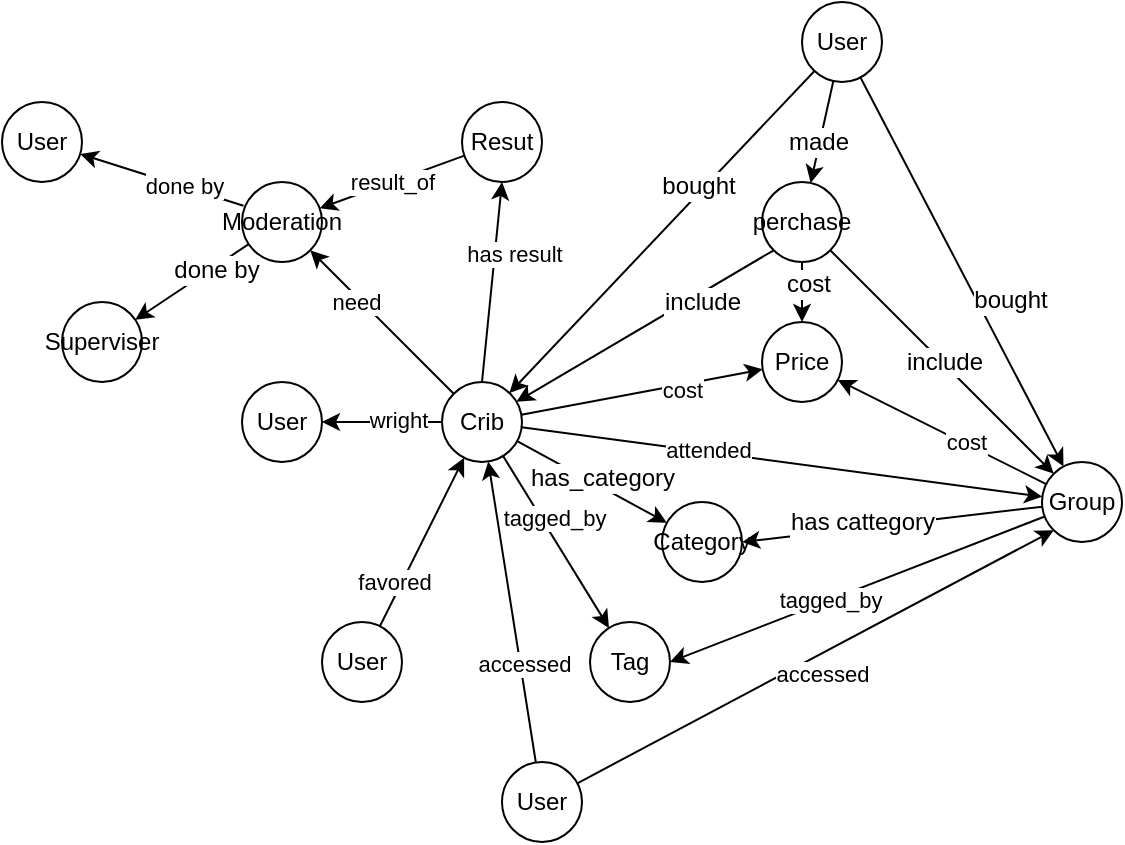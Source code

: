 <mxfile version="17.4.3" type="device"><diagram id="zR4l2o8i28493gO_PZyf" name="Page-1"><mxGraphModel dx="981" dy="1717" grid="1" gridSize="10" guides="1" tooltips="1" connect="1" arrows="1" fold="1" page="1" pageScale="1" pageWidth="827" pageHeight="1169" math="0" shadow="0"><root><mxCell id="0"/><mxCell id="1" parent="0"/><mxCell id="eaGD9ZOTLeyau2KFFFwf-9" style="rounded=0;orthogonalLoop=1;jettySize=auto;html=1;entryX=0.5;entryY=1;entryDx=0;entryDy=0;exitX=0.5;exitY=0;exitDx=0;exitDy=0;" edge="1" parent="1" source="eaGD9ZOTLeyau2KFFFwf-1" target="eaGD9ZOTLeyau2KFFFwf-8"><mxGeometry relative="1" as="geometry"><mxPoint x="329.885" y="185.223" as="sourcePoint"/><mxPoint x="384.118" y="89.998" as="targetPoint"/></mxGeometry></mxCell><mxCell id="eaGD9ZOTLeyau2KFFFwf-10" value="has result" style="edgeLabel;html=1;align=center;verticalAlign=middle;resizable=0;points=[];" vertex="1" connectable="0" parent="eaGD9ZOTLeyau2KFFFwf-9"><mxGeometry x="0.107" y="2" relative="1" as="geometry"><mxPoint x="12" y="-9" as="offset"/></mxGeometry></mxCell><mxCell id="eaGD9ZOTLeyau2KFFFwf-12" value="" style="edgeStyle=none;rounded=0;orthogonalLoop=1;jettySize=auto;html=1;" edge="1" parent="1" source="eaGD9ZOTLeyau2KFFFwf-1" target="eaGD9ZOTLeyau2KFFFwf-11"><mxGeometry relative="1" as="geometry"/></mxCell><mxCell id="eaGD9ZOTLeyau2KFFFwf-13" value="attended" style="edgeLabel;html=1;align=center;verticalAlign=middle;resizable=0;points=[];" vertex="1" connectable="0" parent="eaGD9ZOTLeyau2KFFFwf-12"><mxGeometry x="-0.368" y="1" relative="1" as="geometry"><mxPoint x="11" y="1" as="offset"/></mxGeometry></mxCell><mxCell id="eaGD9ZOTLeyau2KFFFwf-18" value="&lt;span style=&quot;color: rgb(0 , 0 , 0) ; font-family: &amp;#34;helvetica&amp;#34; ; font-size: 11px ; font-style: normal ; font-weight: 400 ; letter-spacing: normal ; text-align: center ; text-indent: 0px ; text-transform: none ; word-spacing: 0px ; background-color: rgb(255 , 255 , 255) ; display: inline ; float: none&quot;&gt;result_of&lt;/span&gt;" style="edgeStyle=none;rounded=0;orthogonalLoop=1;jettySize=auto;html=1;" edge="1" parent="1" source="eaGD9ZOTLeyau2KFFFwf-8" target="eaGD9ZOTLeyau2KFFFwf-31"><mxGeometry relative="1" as="geometry"/></mxCell><mxCell id="eaGD9ZOTLeyau2KFFFwf-22" style="edgeStyle=none;rounded=0;orthogonalLoop=1;jettySize=auto;html=1;" edge="1" parent="1" source="eaGD9ZOTLeyau2KFFFwf-1" target="eaGD9ZOTLeyau2KFFFwf-21"><mxGeometry relative="1" as="geometry"/></mxCell><mxCell id="eaGD9ZOTLeyau2KFFFwf-24" value="cost" style="edgeLabel;html=1;align=center;verticalAlign=middle;resizable=0;points=[];" vertex="1" connectable="0" parent="eaGD9ZOTLeyau2KFFFwf-22"><mxGeometry x="0.324" y="-2" relative="1" as="geometry"><mxPoint as="offset"/></mxGeometry></mxCell><mxCell id="eaGD9ZOTLeyau2KFFFwf-32" style="edgeStyle=none;rounded=0;orthogonalLoop=1;jettySize=auto;html=1;" edge="1" parent="1" source="eaGD9ZOTLeyau2KFFFwf-1" target="eaGD9ZOTLeyau2KFFFwf-31"><mxGeometry relative="1" as="geometry"/></mxCell><mxCell id="eaGD9ZOTLeyau2KFFFwf-33" value="need" style="edgeLabel;html=1;align=center;verticalAlign=middle;resizable=0;points=[];" vertex="1" connectable="0" parent="eaGD9ZOTLeyau2KFFFwf-32"><mxGeometry x="0.327" y="2" relative="1" as="geometry"><mxPoint as="offset"/></mxGeometry></mxCell><mxCell id="eaGD9ZOTLeyau2KFFFwf-40" style="edgeStyle=none;rounded=0;orthogonalLoop=1;jettySize=auto;html=1;" edge="1" parent="1" source="eaGD9ZOTLeyau2KFFFwf-1" target="eaGD9ZOTLeyau2KFFFwf-39"><mxGeometry relative="1" as="geometry"/></mxCell><mxCell id="eaGD9ZOTLeyau2KFFFwf-42" value="tagged_by" style="edgeLabel;html=1;align=center;verticalAlign=middle;resizable=0;points=[];" vertex="1" connectable="0" parent="eaGD9ZOTLeyau2KFFFwf-40"><mxGeometry x="-0.453" y="-2" relative="1" as="geometry"><mxPoint x="12" y="6" as="offset"/></mxGeometry></mxCell><mxCell id="eaGD9ZOTLeyau2KFFFwf-47" style="edgeStyle=none;rounded=0;orthogonalLoop=1;jettySize=auto;html=1;fontSize=12;exitX=0;exitY=1;exitDx=0;exitDy=0;" edge="1" parent="1" source="eaGD9ZOTLeyau2KFFFwf-45" target="eaGD9ZOTLeyau2KFFFwf-1"><mxGeometry relative="1" as="geometry"><mxPoint x="400" y="170" as="targetPoint"/></mxGeometry></mxCell><mxCell id="eaGD9ZOTLeyau2KFFFwf-48" value="include" style="edgeLabel;html=1;align=center;verticalAlign=middle;resizable=0;points=[];fontSize=12;" vertex="1" connectable="0" parent="eaGD9ZOTLeyau2KFFFwf-47"><mxGeometry x="-0.237" y="2" relative="1" as="geometry"><mxPoint x="12" y="-5" as="offset"/></mxGeometry></mxCell><mxCell id="eaGD9ZOTLeyau2KFFFwf-64" style="edgeStyle=none;rounded=0;orthogonalLoop=1;jettySize=auto;html=1;fontSize=12;" edge="1" parent="1" source="eaGD9ZOTLeyau2KFFFwf-1" target="eaGD9ZOTLeyau2KFFFwf-63"><mxGeometry relative="1" as="geometry"/></mxCell><mxCell id="eaGD9ZOTLeyau2KFFFwf-67" value="has_category" style="edgeLabel;html=1;align=center;verticalAlign=middle;resizable=0;points=[];fontSize=12;" vertex="1" connectable="0" parent="eaGD9ZOTLeyau2KFFFwf-64"><mxGeometry x="-0.135" y="-1" relative="1" as="geometry"><mxPoint x="10" as="offset"/></mxGeometry></mxCell><mxCell id="eaGD9ZOTLeyau2KFFFwf-1" value="Crib" style="ellipse;whiteSpace=wrap;html=1;aspect=fixed;" vertex="1" parent="1"><mxGeometry x="300" y="180" width="40" height="40" as="geometry"/></mxCell><mxCell id="eaGD9ZOTLeyau2KFFFwf-29" style="edgeStyle=none;rounded=0;orthogonalLoop=1;jettySize=auto;html=1;exitX=0;exitY=0.5;exitDx=0;exitDy=0;" edge="1" parent="1" source="eaGD9ZOTLeyau2KFFFwf-1" target="eaGD9ZOTLeyau2KFFFwf-2"><mxGeometry relative="1" as="geometry"><mxPoint x="210" y="270" as="targetPoint"/></mxGeometry></mxCell><mxCell id="eaGD9ZOTLeyau2KFFFwf-30" value="wright" style="edgeLabel;html=1;align=center;verticalAlign=middle;resizable=0;points=[];" vertex="1" connectable="0" parent="eaGD9ZOTLeyau2KFFFwf-29"><mxGeometry x="-0.274" y="-1" relative="1" as="geometry"><mxPoint as="offset"/></mxGeometry></mxCell><mxCell id="eaGD9ZOTLeyau2KFFFwf-2" value="User" style="ellipse;whiteSpace=wrap;html=1;aspect=fixed;" vertex="1" parent="1"><mxGeometry x="200" y="180" width="40" height="40" as="geometry"/></mxCell><mxCell id="eaGD9ZOTLeyau2KFFFwf-6" style="rounded=0;orthogonalLoop=1;jettySize=auto;html=1;" edge="1" parent="1" source="eaGD9ZOTLeyau2KFFFwf-5" target="eaGD9ZOTLeyau2KFFFwf-1"><mxGeometry relative="1" as="geometry"/></mxCell><mxCell id="eaGD9ZOTLeyau2KFFFwf-7" value="accessed" style="edgeLabel;html=1;align=center;verticalAlign=middle;resizable=0;points=[];" vertex="1" connectable="0" parent="eaGD9ZOTLeyau2KFFFwf-6"><mxGeometry x="-0.149" y="1" relative="1" as="geometry"><mxPoint x="5" y="15" as="offset"/></mxGeometry></mxCell><mxCell id="eaGD9ZOTLeyau2KFFFwf-15" value="&lt;span style=&quot;color: rgb(0 , 0 , 0) ; font-family: &amp;#34;helvetica&amp;#34; ; font-size: 11px ; font-style: normal ; font-weight: 400 ; letter-spacing: normal ; text-align: center ; text-indent: 0px ; text-transform: none ; word-spacing: 0px ; background-color: rgb(255 , 255 , 255) ; display: inline ; float: none&quot;&gt;accessed&lt;/span&gt;" style="edgeStyle=none;rounded=0;orthogonalLoop=1;jettySize=auto;html=1;entryX=0;entryY=1;entryDx=0;entryDy=0;" edge="1" parent="1" source="eaGD9ZOTLeyau2KFFFwf-5" target="eaGD9ZOTLeyau2KFFFwf-11"><mxGeometry x="-0.01" y="-9" relative="1" as="geometry"><mxPoint as="offset"/></mxGeometry></mxCell><mxCell id="eaGD9ZOTLeyau2KFFFwf-5" value="User" style="ellipse;whiteSpace=wrap;html=1;aspect=fixed;" vertex="1" parent="1"><mxGeometry x="330" y="370" width="40" height="40" as="geometry"/></mxCell><mxCell id="eaGD9ZOTLeyau2KFFFwf-8" value="Resut" style="ellipse;whiteSpace=wrap;html=1;aspect=fixed;" vertex="1" parent="1"><mxGeometry x="310" y="40" width="40" height="40" as="geometry"/></mxCell><mxCell id="eaGD9ZOTLeyau2KFFFwf-23" style="edgeStyle=none;rounded=0;orthogonalLoop=1;jettySize=auto;html=1;" edge="1" parent="1" source="eaGD9ZOTLeyau2KFFFwf-11" target="eaGD9ZOTLeyau2KFFFwf-21"><mxGeometry relative="1" as="geometry"><Array as="points"/></mxGeometry></mxCell><mxCell id="eaGD9ZOTLeyau2KFFFwf-25" value="cost" style="edgeLabel;html=1;align=center;verticalAlign=middle;resizable=0;points=[];" vertex="1" connectable="0" parent="eaGD9ZOTLeyau2KFFFwf-23"><mxGeometry x="-0.209" y="-1" relative="1" as="geometry"><mxPoint as="offset"/></mxGeometry></mxCell><mxCell id="eaGD9ZOTLeyau2KFFFwf-41" style="edgeStyle=none;rounded=0;orthogonalLoop=1;jettySize=auto;html=1;entryX=1;entryY=0.5;entryDx=0;entryDy=0;" edge="1" parent="1" source="eaGD9ZOTLeyau2KFFFwf-11" target="eaGD9ZOTLeyau2KFFFwf-39"><mxGeometry relative="1" as="geometry"/></mxCell><mxCell id="eaGD9ZOTLeyau2KFFFwf-44" value="tagged_by" style="edgeLabel;html=1;align=center;verticalAlign=middle;resizable=0;points=[];" vertex="1" connectable="0" parent="eaGD9ZOTLeyau2KFFFwf-41"><mxGeometry x="0.147" relative="1" as="geometry"><mxPoint as="offset"/></mxGeometry></mxCell><mxCell id="eaGD9ZOTLeyau2KFFFwf-51" style="edgeStyle=none;rounded=0;orthogonalLoop=1;jettySize=auto;html=1;fontSize=12;" edge="1" parent="1" source="eaGD9ZOTLeyau2KFFFwf-45" target="eaGD9ZOTLeyau2KFFFwf-11"><mxGeometry relative="1" as="geometry"><mxPoint x="520" y="120" as="sourcePoint"/></mxGeometry></mxCell><mxCell id="eaGD9ZOTLeyau2KFFFwf-52" value="include" style="edgeLabel;html=1;align=center;verticalAlign=middle;resizable=0;points=[];fontSize=12;" vertex="1" connectable="0" parent="eaGD9ZOTLeyau2KFFFwf-51"><mxGeometry x="0.317" y="1" relative="1" as="geometry"><mxPoint x="-18" y="-17" as="offset"/></mxGeometry></mxCell><mxCell id="eaGD9ZOTLeyau2KFFFwf-65" style="edgeStyle=none;rounded=0;orthogonalLoop=1;jettySize=auto;html=1;entryX=1;entryY=0.5;entryDx=0;entryDy=0;fontSize=12;" edge="1" parent="1" source="eaGD9ZOTLeyau2KFFFwf-11" target="eaGD9ZOTLeyau2KFFFwf-63"><mxGeometry relative="1" as="geometry"/></mxCell><mxCell id="eaGD9ZOTLeyau2KFFFwf-66" value="has cattegory" style="edgeLabel;html=1;align=center;verticalAlign=middle;resizable=0;points=[];fontSize=12;" vertex="1" connectable="0" parent="eaGD9ZOTLeyau2KFFFwf-65"><mxGeometry x="0.498" y="-1" relative="1" as="geometry"><mxPoint x="22" y="-5" as="offset"/></mxGeometry></mxCell><mxCell id="eaGD9ZOTLeyau2KFFFwf-11" value="Group" style="ellipse;whiteSpace=wrap;html=1;aspect=fixed;" vertex="1" parent="1"><mxGeometry x="600" y="220" width="40" height="40" as="geometry"/></mxCell><mxCell id="eaGD9ZOTLeyau2KFFFwf-19" style="edgeStyle=none;rounded=0;orthogonalLoop=1;jettySize=auto;html=1;" edge="1" parent="1" source="eaGD9ZOTLeyau2KFFFwf-16" target="eaGD9ZOTLeyau2KFFFwf-1"><mxGeometry relative="1" as="geometry"/></mxCell><mxCell id="eaGD9ZOTLeyau2KFFFwf-20" value="favored" style="edgeLabel;html=1;align=center;verticalAlign=middle;resizable=0;points=[];" vertex="1" connectable="0" parent="eaGD9ZOTLeyau2KFFFwf-19"><mxGeometry x="-0.163" y="-2" relative="1" as="geometry"><mxPoint x="-13" y="12" as="offset"/></mxGeometry></mxCell><mxCell id="eaGD9ZOTLeyau2KFFFwf-16" value="User" style="ellipse;whiteSpace=wrap;html=1;aspect=fixed;" vertex="1" parent="1"><mxGeometry x="240" y="300" width="40" height="40" as="geometry"/></mxCell><mxCell id="eaGD9ZOTLeyau2KFFFwf-21" value="Price" style="ellipse;whiteSpace=wrap;html=1;aspect=fixed;" vertex="1" parent="1"><mxGeometry x="460" y="150" width="40" height="40" as="geometry"/></mxCell><mxCell id="eaGD9ZOTLeyau2KFFFwf-31" value="Moderation&lt;br&gt;" style="ellipse;whiteSpace=wrap;html=1;aspect=fixed;" vertex="1" parent="1"><mxGeometry x="200" y="80" width="40" height="40" as="geometry"/></mxCell><mxCell id="eaGD9ZOTLeyau2KFFFwf-35" style="edgeStyle=none;rounded=0;orthogonalLoop=1;jettySize=auto;html=1;exitX=0.018;exitY=0.296;exitDx=0;exitDy=0;exitPerimeter=0;" edge="1" parent="1" source="eaGD9ZOTLeyau2KFFFwf-31" target="eaGD9ZOTLeyau2KFFFwf-34"><mxGeometry relative="1" as="geometry"><mxPoint x="180" y="60" as="targetPoint"/></mxGeometry></mxCell><mxCell id="eaGD9ZOTLeyau2KFFFwf-36" value="done by" style="edgeLabel;html=1;align=center;verticalAlign=middle;resizable=0;points=[];" vertex="1" connectable="0" parent="eaGD9ZOTLeyau2KFFFwf-35"><mxGeometry x="-0.265" y="-1" relative="1" as="geometry"><mxPoint as="offset"/></mxGeometry></mxCell><mxCell id="eaGD9ZOTLeyau2KFFFwf-34" value="User" style="ellipse;whiteSpace=wrap;html=1;aspect=fixed;" vertex="1" parent="1"><mxGeometry x="80" y="40" width="40" height="40" as="geometry"/></mxCell><mxCell id="eaGD9ZOTLeyau2KFFFwf-38" style="edgeStyle=none;rounded=0;orthogonalLoop=1;jettySize=auto;html=1;" edge="1" parent="1" source="eaGD9ZOTLeyau2KFFFwf-31" target="eaGD9ZOTLeyau2KFFFwf-37"><mxGeometry relative="1" as="geometry"/></mxCell><mxCell id="eaGD9ZOTLeyau2KFFFwf-62" value="done by" style="edgeLabel;html=1;align=center;verticalAlign=middle;resizable=0;points=[];fontSize=12;" vertex="1" connectable="0" parent="eaGD9ZOTLeyau2KFFFwf-38"><mxGeometry x="-0.386" y="1" relative="1" as="geometry"><mxPoint as="offset"/></mxGeometry></mxCell><mxCell id="eaGD9ZOTLeyau2KFFFwf-37" value="Superviser" style="ellipse;whiteSpace=wrap;html=1;aspect=fixed;" vertex="1" parent="1"><mxGeometry x="110" y="140" width="40" height="40" as="geometry"/></mxCell><mxCell id="eaGD9ZOTLeyau2KFFFwf-39" value="Tag" style="ellipse;whiteSpace=wrap;html=1;aspect=fixed;" vertex="1" parent="1"><mxGeometry x="374" y="300" width="40" height="40" as="geometry"/></mxCell><mxCell id="eaGD9ZOTLeyau2KFFFwf-49" style="edgeStyle=none;rounded=0;orthogonalLoop=1;jettySize=auto;html=1;fontSize=12;entryX=0.5;entryY=0;entryDx=0;entryDy=0;" edge="1" parent="1" source="eaGD9ZOTLeyau2KFFFwf-45" target="eaGD9ZOTLeyau2KFFFwf-21"><mxGeometry relative="1" as="geometry"><mxPoint x="510" y="160" as="targetPoint"/></mxGeometry></mxCell><mxCell id="eaGD9ZOTLeyau2KFFFwf-50" value="cost" style="edgeLabel;html=1;align=center;verticalAlign=middle;resizable=0;points=[];fontSize=12;" vertex="1" connectable="0" parent="eaGD9ZOTLeyau2KFFFwf-49"><mxGeometry x="-0.307" relative="1" as="geometry"><mxPoint x="3" as="offset"/></mxGeometry></mxCell><mxCell id="eaGD9ZOTLeyau2KFFFwf-45" value="perchase" style="ellipse;whiteSpace=wrap;html=1;aspect=fixed;" vertex="1" parent="1"><mxGeometry x="460" y="80" width="40" height="40" as="geometry"/></mxCell><mxCell id="eaGD9ZOTLeyau2KFFFwf-54" style="edgeStyle=none;rounded=0;orthogonalLoop=1;jettySize=auto;html=1;fontSize=12;" edge="1" parent="1" source="eaGD9ZOTLeyau2KFFFwf-53" target="eaGD9ZOTLeyau2KFFFwf-45"><mxGeometry relative="1" as="geometry"/></mxCell><mxCell id="eaGD9ZOTLeyau2KFFFwf-61" value="made" style="edgeLabel;html=1;align=center;verticalAlign=middle;resizable=0;points=[];fontSize=12;" vertex="1" connectable="0" parent="eaGD9ZOTLeyau2KFFFwf-54"><mxGeometry x="0.213" y="1" relative="1" as="geometry"><mxPoint x="-2" y="-1" as="offset"/></mxGeometry></mxCell><mxCell id="eaGD9ZOTLeyau2KFFFwf-55" style="edgeStyle=none;rounded=0;orthogonalLoop=1;jettySize=auto;html=1;fontSize=12;" edge="1" parent="1" source="eaGD9ZOTLeyau2KFFFwf-53" target="eaGD9ZOTLeyau2KFFFwf-1"><mxGeometry relative="1" as="geometry"/></mxCell><mxCell id="eaGD9ZOTLeyau2KFFFwf-59" value="bought" style="edgeLabel;html=1;align=center;verticalAlign=middle;resizable=0;points=[];fontSize=12;" vertex="1" connectable="0" parent="eaGD9ZOTLeyau2KFFFwf-55"><mxGeometry x="-0.264" y="-3" relative="1" as="geometry"><mxPoint as="offset"/></mxGeometry></mxCell><mxCell id="eaGD9ZOTLeyau2KFFFwf-56" style="edgeStyle=none;rounded=0;orthogonalLoop=1;jettySize=auto;html=1;fontSize=12;" edge="1" parent="1" source="eaGD9ZOTLeyau2KFFFwf-53" target="eaGD9ZOTLeyau2KFFFwf-11"><mxGeometry relative="1" as="geometry"/></mxCell><mxCell id="eaGD9ZOTLeyau2KFFFwf-60" value="bought" style="edgeLabel;html=1;align=center;verticalAlign=middle;resizable=0;points=[];fontSize=12;" vertex="1" connectable="0" parent="eaGD9ZOTLeyau2KFFFwf-56"><mxGeometry x="0.133" y="-2" relative="1" as="geometry"><mxPoint x="19" as="offset"/></mxGeometry></mxCell><mxCell id="eaGD9ZOTLeyau2KFFFwf-53" value="User" style="ellipse;whiteSpace=wrap;html=1;aspect=fixed;" vertex="1" parent="1"><mxGeometry x="480" y="-10" width="40" height="40" as="geometry"/></mxCell><mxCell id="eaGD9ZOTLeyau2KFFFwf-63" value="Category" style="ellipse;whiteSpace=wrap;html=1;aspect=fixed;" vertex="1" parent="1"><mxGeometry x="410" y="240" width="40" height="40" as="geometry"/></mxCell></root></mxGraphModel></diagram></mxfile>